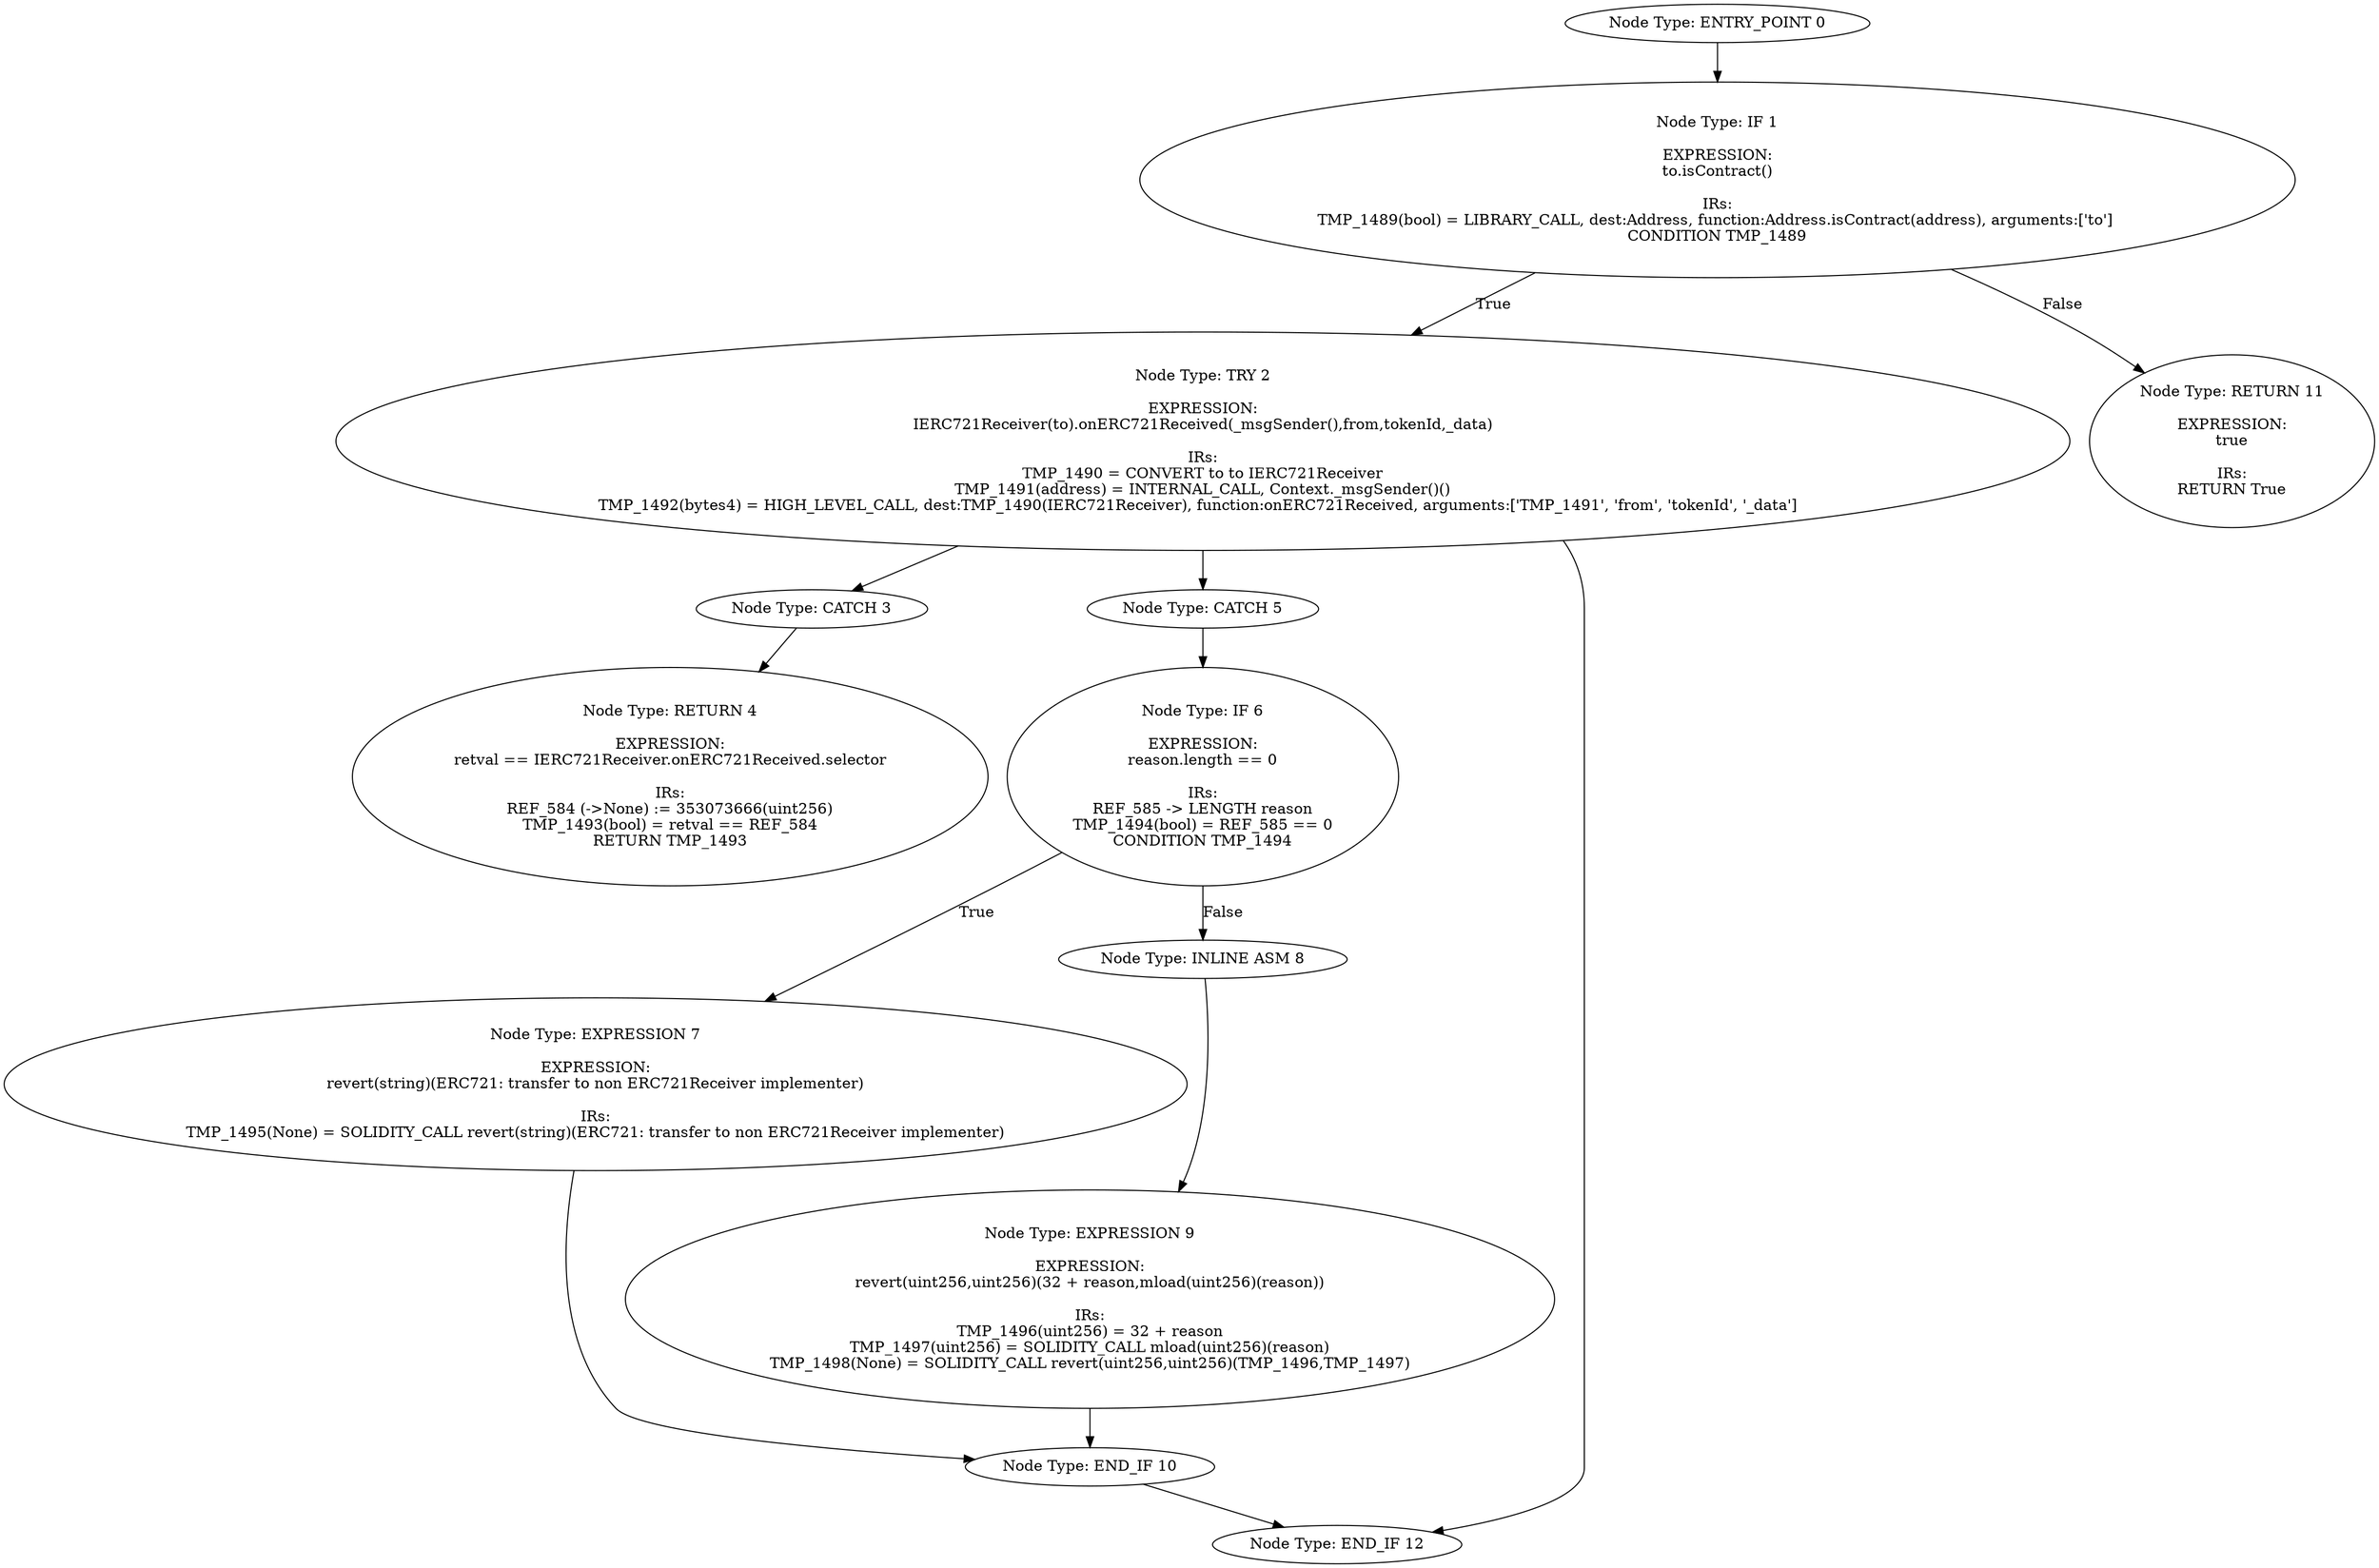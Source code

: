 digraph{
0[label="Node Type: ENTRY_POINT 0
"];
0->1;
1[label="Node Type: IF 1

EXPRESSION:
to.isContract()

IRs:
TMP_1489(bool) = LIBRARY_CALL, dest:Address, function:Address.isContract(address), arguments:['to'] 
CONDITION TMP_1489"];
1->2[label="True"];
1->11[label="False"];
2[label="Node Type: TRY 2

EXPRESSION:
IERC721Receiver(to).onERC721Received(_msgSender(),from,tokenId,_data)

IRs:
TMP_1490 = CONVERT to to IERC721Receiver
TMP_1491(address) = INTERNAL_CALL, Context._msgSender()()
TMP_1492(bytes4) = HIGH_LEVEL_CALL, dest:TMP_1490(IERC721Receiver), function:onERC721Received, arguments:['TMP_1491', 'from', 'tokenId', '_data']  "];
2->3;
2->5;
2->12;
3[label="Node Type: CATCH 3
"];
3->4;
4[label="Node Type: RETURN 4

EXPRESSION:
retval == IERC721Receiver.onERC721Received.selector

IRs:
REF_584 (->None) := 353073666(uint256)
TMP_1493(bool) = retval == REF_584
RETURN TMP_1493"];
5[label="Node Type: CATCH 5
"];
5->6;
6[label="Node Type: IF 6

EXPRESSION:
reason.length == 0

IRs:
REF_585 -> LENGTH reason
TMP_1494(bool) = REF_585 == 0
CONDITION TMP_1494"];
6->7[label="True"];
6->8[label="False"];
7[label="Node Type: EXPRESSION 7

EXPRESSION:
revert(string)(ERC721: transfer to non ERC721Receiver implementer)

IRs:
TMP_1495(None) = SOLIDITY_CALL revert(string)(ERC721: transfer to non ERC721Receiver implementer)"];
7->10;
8[label="Node Type: INLINE ASM 8
"];
8->9;
9[label="Node Type: EXPRESSION 9

EXPRESSION:
revert(uint256,uint256)(32 + reason,mload(uint256)(reason))

IRs:
TMP_1496(uint256) = 32 + reason
TMP_1497(uint256) = SOLIDITY_CALL mload(uint256)(reason)
TMP_1498(None) = SOLIDITY_CALL revert(uint256,uint256)(TMP_1496,TMP_1497)"];
9->10;
10[label="Node Type: END_IF 10
"];
10->12;
11[label="Node Type: RETURN 11

EXPRESSION:
true

IRs:
RETURN True"];
12[label="Node Type: END_IF 12
"];
}
